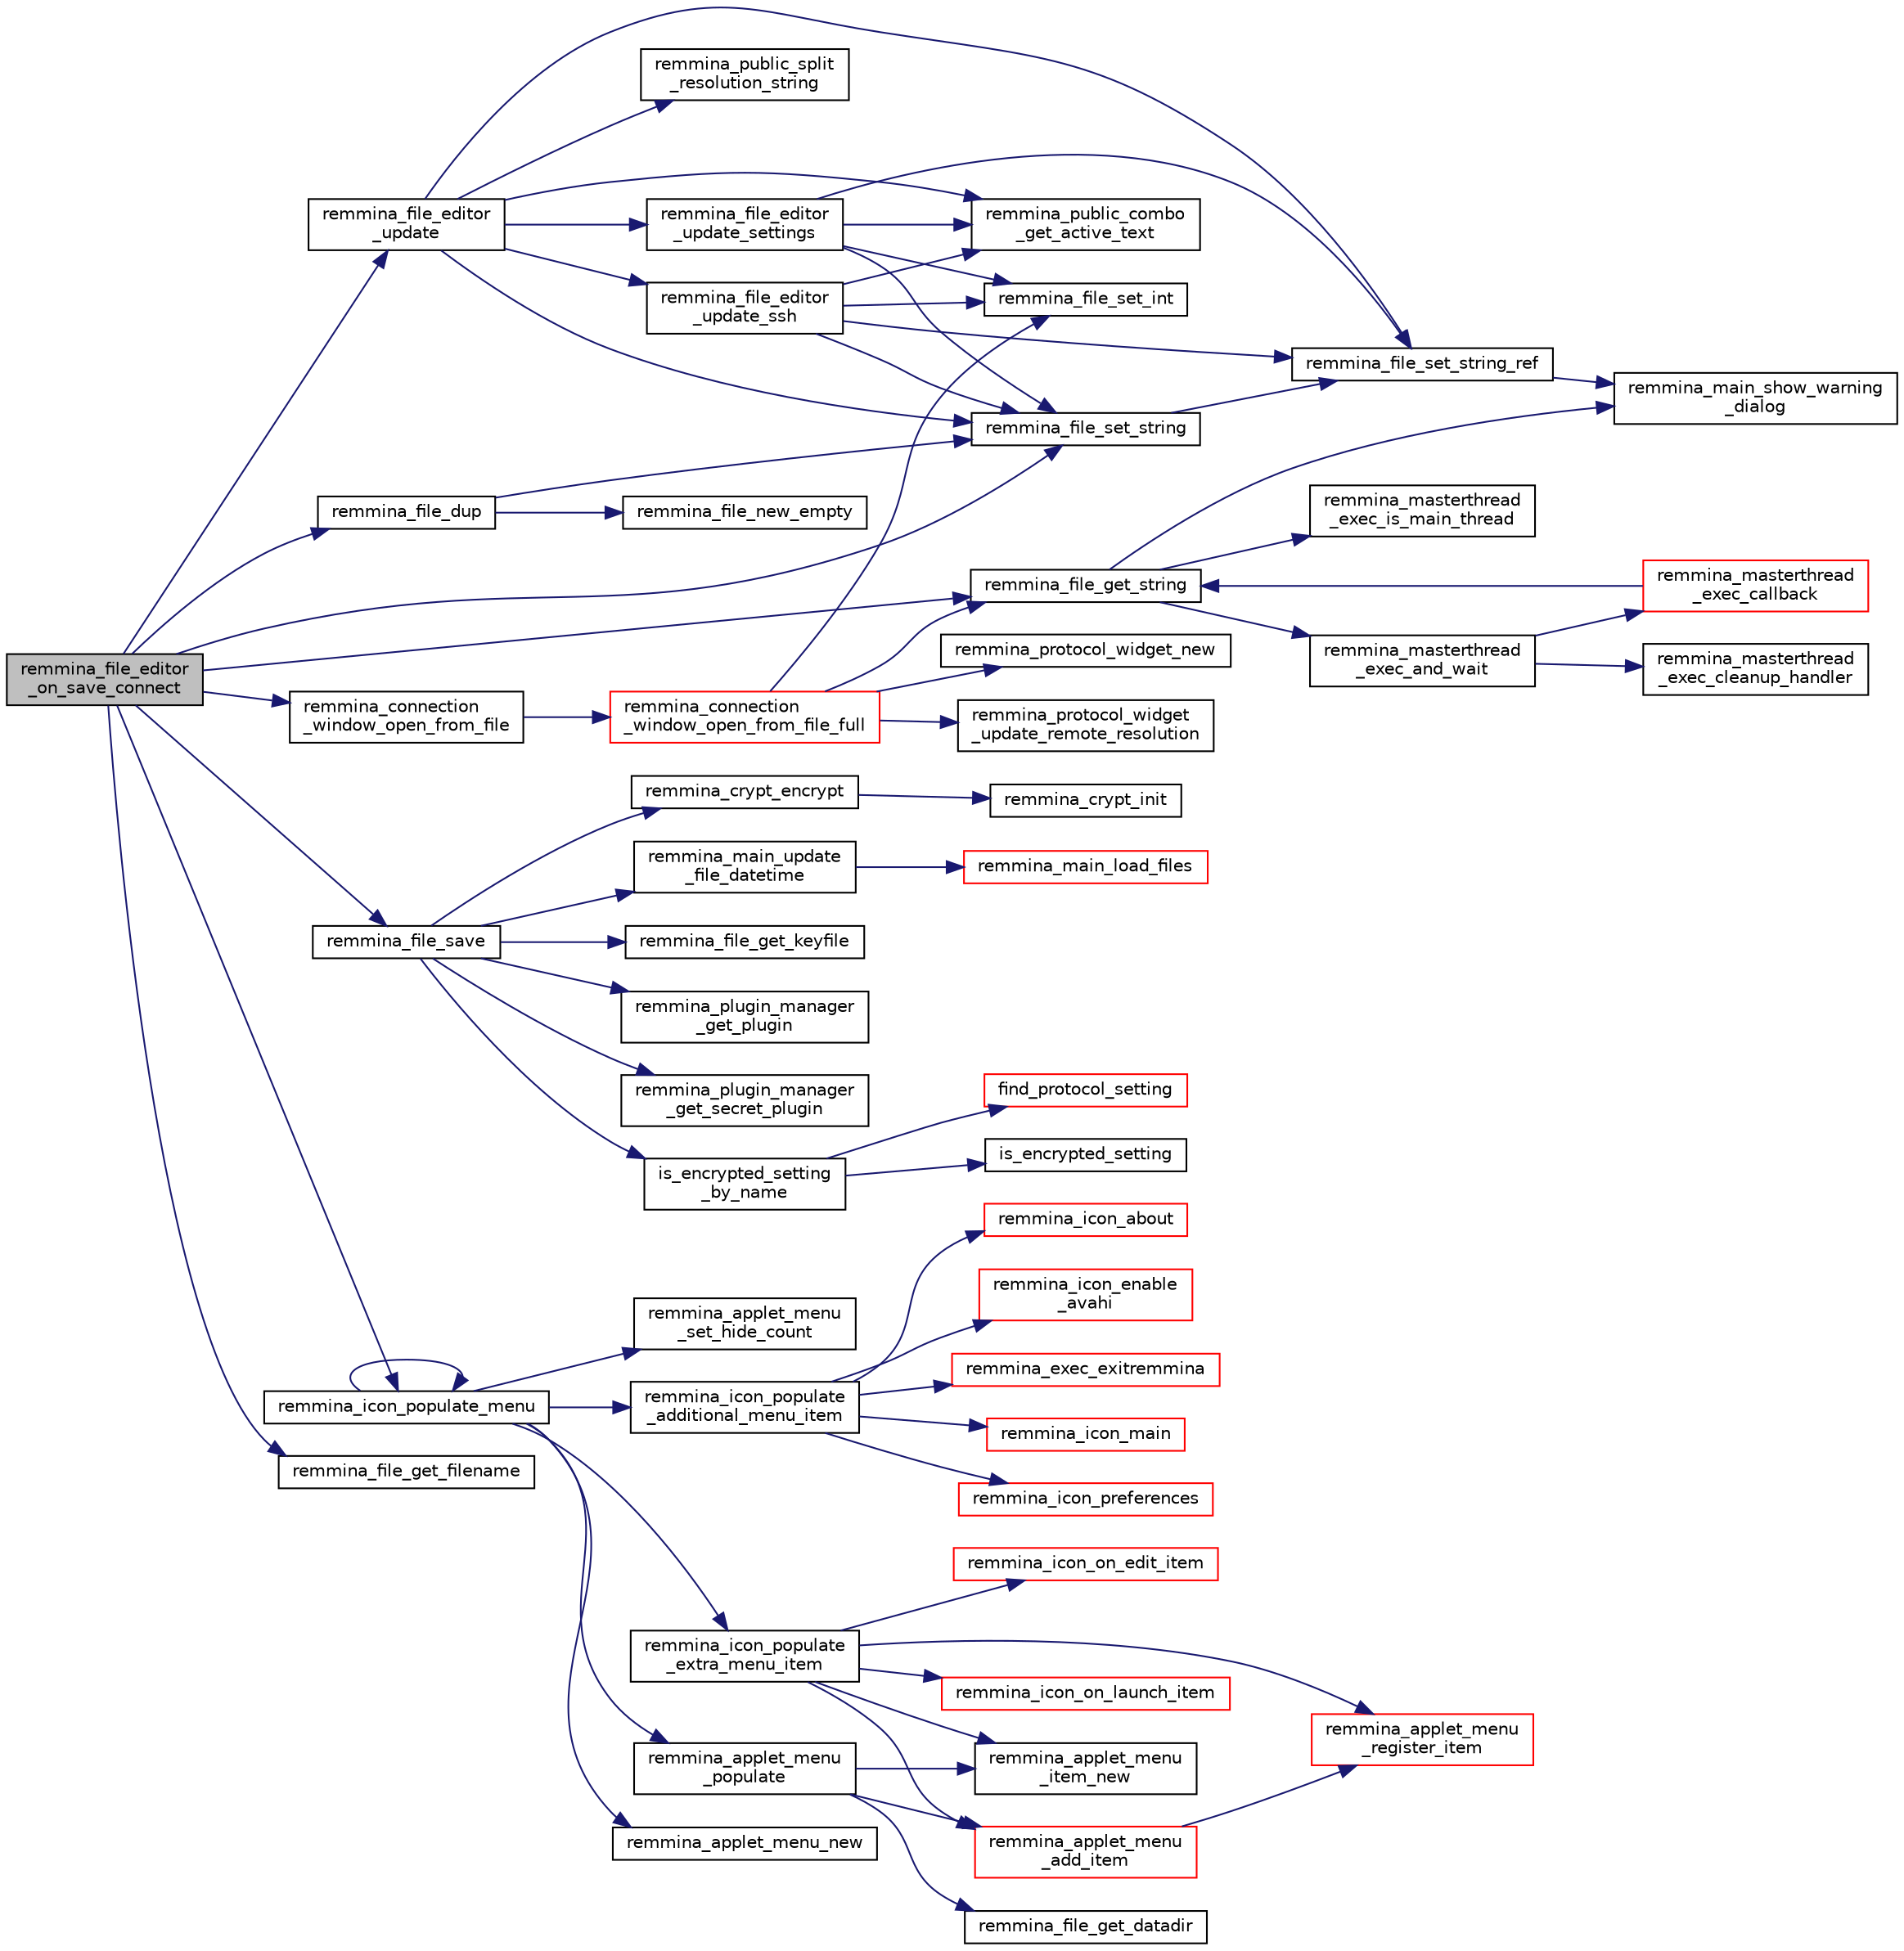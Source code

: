 digraph "remmina_file_editor_on_save_connect"
{
  edge [fontname="Helvetica",fontsize="10",labelfontname="Helvetica",labelfontsize="10"];
  node [fontname="Helvetica",fontsize="10",shape=record];
  rankdir="LR";
  Node3088 [label="remmina_file_editor\l_on_save_connect",height=0.2,width=0.4,color="black", fillcolor="grey75", style="filled", fontcolor="black"];
  Node3088 -> Node3089 [color="midnightblue",fontsize="10",style="solid",fontname="Helvetica"];
  Node3089 [label="remmina_file_editor\l_update",height=0.2,width=0.4,color="black", fillcolor="white", style="filled",URL="$remmina__file__editor_8c.html#ab5583c8b2ff4cfa003d7bdc69cff0067"];
  Node3089 -> Node3090 [color="midnightblue",fontsize="10",style="solid",fontname="Helvetica"];
  Node3090 [label="remmina_file_set_string",height=0.2,width=0.4,color="black", fillcolor="white", style="filled",URL="$remmina__file_8c.html#a85ca1ca2d0bf9ef29e490c6f4527a954"];
  Node3090 -> Node3091 [color="midnightblue",fontsize="10",style="solid",fontname="Helvetica"];
  Node3091 [label="remmina_file_set_string_ref",height=0.2,width=0.4,color="black", fillcolor="white", style="filled",URL="$remmina__file_8c.html#a74951c1067a1a5e1341f5e1c1206dec6"];
  Node3091 -> Node3092 [color="midnightblue",fontsize="10",style="solid",fontname="Helvetica"];
  Node3092 [label="remmina_main_show_warning\l_dialog",height=0.2,width=0.4,color="black", fillcolor="white", style="filled",URL="$remmina__main_8c.html#ad99b9c0bf2fa8c166a8b4a09e06ffdf7"];
  Node3089 -> Node3091 [color="midnightblue",fontsize="10",style="solid",fontname="Helvetica"];
  Node3089 -> Node3093 [color="midnightblue",fontsize="10",style="solid",fontname="Helvetica"];
  Node3093 [label="remmina_public_combo\l_get_active_text",height=0.2,width=0.4,color="black", fillcolor="white", style="filled",URL="$remmina__public_8c.html#af1679d83834c8409f23e00c555d677fb"];
  Node3089 -> Node3094 [color="midnightblue",fontsize="10",style="solid",fontname="Helvetica"];
  Node3094 [label="remmina_public_split\l_resolution_string",height=0.2,width=0.4,color="black", fillcolor="white", style="filled",URL="$remmina__public_8c.html#aaf3fdb980c24cd06965b85ebcdd79173"];
  Node3089 -> Node3095 [color="midnightblue",fontsize="10",style="solid",fontname="Helvetica"];
  Node3095 [label="remmina_file_editor\l_update_ssh",height=0.2,width=0.4,color="black", fillcolor="white", style="filled",URL="$remmina__file__editor_8c.html#af56d68ee8ab4f5e5a8f19188ebed0120"];
  Node3095 -> Node3091 [color="midnightblue",fontsize="10",style="solid",fontname="Helvetica"];
  Node3095 -> Node3093 [color="midnightblue",fontsize="10",style="solid",fontname="Helvetica"];
  Node3095 -> Node3096 [color="midnightblue",fontsize="10",style="solid",fontname="Helvetica"];
  Node3096 [label="remmina_file_set_int",height=0.2,width=0.4,color="black", fillcolor="white", style="filled",URL="$remmina__file_8c.html#af153b0d289ac93f6ecdaa15d5f3b9b8c"];
  Node3095 -> Node3090 [color="midnightblue",fontsize="10",style="solid",fontname="Helvetica"];
  Node3089 -> Node3097 [color="midnightblue",fontsize="10",style="solid",fontname="Helvetica"];
  Node3097 [label="remmina_file_editor\l_update_settings",height=0.2,width=0.4,color="black", fillcolor="white", style="filled",URL="$remmina__file__editor_8c.html#a1a88820e6278cc50eb59a6333c7f40dd"];
  Node3097 -> Node3090 [color="midnightblue",fontsize="10",style="solid",fontname="Helvetica"];
  Node3097 -> Node3091 [color="midnightblue",fontsize="10",style="solid",fontname="Helvetica"];
  Node3097 -> Node3093 [color="midnightblue",fontsize="10",style="solid",fontname="Helvetica"];
  Node3097 -> Node3096 [color="midnightblue",fontsize="10",style="solid",fontname="Helvetica"];
  Node3088 -> Node3098 [color="midnightblue",fontsize="10",style="solid",fontname="Helvetica"];
  Node3098 [label="remmina_file_save",height=0.2,width=0.4,color="black", fillcolor="white", style="filled",URL="$remmina__file_8c.html#a8c893a5deec9bc446bd89cc9973416c7"];
  Node3098 -> Node3099 [color="midnightblue",fontsize="10",style="solid",fontname="Helvetica"];
  Node3099 [label="remmina_file_get_keyfile",height=0.2,width=0.4,color="black", fillcolor="white", style="filled",URL="$remmina__file_8c.html#a89ec355adbf6e03ad16d7faf810af46f"];
  Node3098 -> Node3100 [color="midnightblue",fontsize="10",style="solid",fontname="Helvetica"];
  Node3100 [label="remmina_plugin_manager\l_get_plugin",height=0.2,width=0.4,color="black", fillcolor="white", style="filled",URL="$remmina__plugin__manager_8c.html#a3872c8656a8a3d5147bcc603471c1932"];
  Node3098 -> Node3101 [color="midnightblue",fontsize="10",style="solid",fontname="Helvetica"];
  Node3101 [label="remmina_plugin_manager\l_get_secret_plugin",height=0.2,width=0.4,color="black", fillcolor="white", style="filled",URL="$remmina__plugin__manager_8c.html#ad380a98f6624aa8c830015c8b428b7b4"];
  Node3098 -> Node3102 [color="midnightblue",fontsize="10",style="solid",fontname="Helvetica"];
  Node3102 [label="is_encrypted_setting\l_by_name",height=0.2,width=0.4,color="black", fillcolor="white", style="filled",URL="$remmina__file_8c.html#a72580559fa04082418a993fec4c77281"];
  Node3102 -> Node3103 [color="midnightblue",fontsize="10",style="solid",fontname="Helvetica"];
  Node3103 [label="find_protocol_setting",height=0.2,width=0.4,color="red", fillcolor="white", style="filled",URL="$remmina__file_8c.html#acc88ee6f5ba73bf9c3b05ab9368c952f"];
  Node3102 -> Node3105 [color="midnightblue",fontsize="10",style="solid",fontname="Helvetica"];
  Node3105 [label="is_encrypted_setting",height=0.2,width=0.4,color="black", fillcolor="white", style="filled",URL="$remmina__file_8c.html#a29920ae737817d3f6c673bacbbf11ca1"];
  Node3098 -> Node3106 [color="midnightblue",fontsize="10",style="solid",fontname="Helvetica"];
  Node3106 [label="remmina_crypt_encrypt",height=0.2,width=0.4,color="black", fillcolor="white", style="filled",URL="$remmina__crypt_8c.html#aa02cf0fed3eb68d6a89815c3ba3bf7b1"];
  Node3106 -> Node3107 [color="midnightblue",fontsize="10",style="solid",fontname="Helvetica"];
  Node3107 [label="remmina_crypt_init",height=0.2,width=0.4,color="black", fillcolor="white", style="filled",URL="$remmina__crypt_8c.html#ae097c169aefdd5d83a57fc1bde511171"];
  Node3098 -> Node3108 [color="midnightblue",fontsize="10",style="solid",fontname="Helvetica"];
  Node3108 [label="remmina_main_update\l_file_datetime",height=0.2,width=0.4,color="black", fillcolor="white", style="filled",URL="$remmina__main_8c.html#a5ae0372dafe41f96a09097c07d1b270a"];
  Node3108 -> Node3109 [color="midnightblue",fontsize="10",style="solid",fontname="Helvetica"];
  Node3109 [label="remmina_main_load_files",height=0.2,width=0.4,color="red", fillcolor="white", style="filled",URL="$remmina__main_8c.html#a3617295e74fa84edbd41dedc601402a7"];
  Node3088 -> Node3164 [color="midnightblue",fontsize="10",style="solid",fontname="Helvetica"];
  Node3164 [label="remmina_icon_populate_menu",height=0.2,width=0.4,color="black", fillcolor="white", style="filled",URL="$remmina__icon_8c.html#af80ed314f91d653237249d839c7fc3b2"];
  Node3164 -> Node3165 [color="midnightblue",fontsize="10",style="solid",fontname="Helvetica"];
  Node3165 [label="remmina_applet_menu_new",height=0.2,width=0.4,color="black", fillcolor="white", style="filled",URL="$remmina__applet__menu_8c.html#adc65e597bc73ddbda587caa929efe872"];
  Node3164 -> Node3166 [color="midnightblue",fontsize="10",style="solid",fontname="Helvetica"];
  Node3166 [label="remmina_applet_menu\l_set_hide_count",height=0.2,width=0.4,color="black", fillcolor="white", style="filled",URL="$remmina__applet__menu_8c.html#af2baabd1750dd1a95a0b36e601d99cfe"];
  Node3164 -> Node3167 [color="midnightblue",fontsize="10",style="solid",fontname="Helvetica"];
  Node3167 [label="remmina_applet_menu\l_populate",height=0.2,width=0.4,color="black", fillcolor="white", style="filled",URL="$remmina__applet__menu_8c.html#a8029065504aef0e850d79f3823d18f66"];
  Node3167 -> Node3117 [color="midnightblue",fontsize="10",style="solid",fontname="Helvetica"];
  Node3117 [label="remmina_file_get_datadir",height=0.2,width=0.4,color="black", fillcolor="white", style="filled",URL="$remmina__file__manager_8c.html#aa65bc30beb59d607ba430d966e7e27f5"];
  Node3167 -> Node3168 [color="midnightblue",fontsize="10",style="solid",fontname="Helvetica"];
  Node3168 [label="remmina_applet_menu\l_item_new",height=0.2,width=0.4,color="black", fillcolor="white", style="filled",URL="$remmina__applet__menu__item_8c.html#a8518d5abbcb0cf2ff0923e41d55e1a96"];
  Node3167 -> Node3169 [color="midnightblue",fontsize="10",style="solid",fontname="Helvetica"];
  Node3169 [label="remmina_applet_menu\l_add_item",height=0.2,width=0.4,color="red", fillcolor="white", style="filled",URL="$remmina__applet__menu_8c.html#a261d344be12cd270d8b81a26e1ad9d23"];
  Node3169 -> Node3172 [color="midnightblue",fontsize="10",style="solid",fontname="Helvetica"];
  Node3172 [label="remmina_applet_menu\l_register_item",height=0.2,width=0.4,color="red", fillcolor="white", style="filled",URL="$remmina__applet__menu_8c.html#abb924051b4e37930bed6aed12b653751"];
  Node3164 -> Node3174 [color="midnightblue",fontsize="10",style="solid",fontname="Helvetica"];
  Node3174 [label="remmina_icon_populate\l_extra_menu_item",height=0.2,width=0.4,color="black", fillcolor="white", style="filled",URL="$remmina__icon_8c.html#a2847311861df3a2f1c8bbcd35cf3fd6f"];
  Node3174 -> Node3168 [color="midnightblue",fontsize="10",style="solid",fontname="Helvetica"];
  Node3174 -> Node3169 [color="midnightblue",fontsize="10",style="solid",fontname="Helvetica"];
  Node3174 -> Node3172 [color="midnightblue",fontsize="10",style="solid",fontname="Helvetica"];
  Node3174 -> Node3175 [color="midnightblue",fontsize="10",style="solid",fontname="Helvetica"];
  Node3175 [label="remmina_icon_on_launch_item",height=0.2,width=0.4,color="red", fillcolor="white", style="filled",URL="$remmina__icon_8c.html#ad1699688680e12abcfd5c74dd2f76d83"];
  Node3174 -> Node3442 [color="midnightblue",fontsize="10",style="solid",fontname="Helvetica"];
  Node3442 [label="remmina_icon_on_edit_item",height=0.2,width=0.4,color="red", fillcolor="white", style="filled",URL="$remmina__icon_8c.html#af8708120906a8dc41a7998ebf9ecd129"];
  Node3164 -> Node3443 [color="midnightblue",fontsize="10",style="solid",fontname="Helvetica"];
  Node3443 [label="remmina_icon_populate\l_additional_menu_item",height=0.2,width=0.4,color="black", fillcolor="white", style="filled",URL="$remmina__icon_8c.html#a8aaf73ed94cf20dcce1c7be26262cb56"];
  Node3443 -> Node3444 [color="midnightblue",fontsize="10",style="solid",fontname="Helvetica"];
  Node3444 [label="remmina_icon_main",height=0.2,width=0.4,color="red", fillcolor="white", style="filled",URL="$remmina__icon_8c.html#a920476110ab6410c8fc8cf734109e497"];
  Node3443 -> Node3445 [color="midnightblue",fontsize="10",style="solid",fontname="Helvetica"];
  Node3445 [label="remmina_icon_preferences",height=0.2,width=0.4,color="red", fillcolor="white", style="filled",URL="$remmina__icon_8c.html#ad3b0e3d12e4854eae05b1afea19da404"];
  Node3443 -> Node3446 [color="midnightblue",fontsize="10",style="solid",fontname="Helvetica"];
  Node3446 [label="remmina_icon_about",height=0.2,width=0.4,color="red", fillcolor="white", style="filled",URL="$remmina__icon_8c.html#a5cdf1958ef01e49889bcee2e90e2cf71"];
  Node3443 -> Node3447 [color="midnightblue",fontsize="10",style="solid",fontname="Helvetica"];
  Node3447 [label="remmina_icon_enable\l_avahi",height=0.2,width=0.4,color="red", fillcolor="white", style="filled",URL="$remmina__icon_8c.html#ac424cc450aa98c2a0fe2494cddff48a6"];
  Node3443 -> Node3411 [color="midnightblue",fontsize="10",style="solid",fontname="Helvetica"];
  Node3411 [label="remmina_exec_exitremmina",height=0.2,width=0.4,color="red", fillcolor="white", style="filled",URL="$remmina__exec_8c.html#a206abe0e916081b29c5faa52330e2271"];
  Node3164 -> Node3164 [color="midnightblue",fontsize="10",style="solid",fontname="Helvetica"];
  Node3088 -> Node3288 [color="midnightblue",fontsize="10",style="solid",fontname="Helvetica"];
  Node3288 [label="remmina_file_dup",height=0.2,width=0.4,color="black", fillcolor="white", style="filled",URL="$remmina__file_8c.html#a3fb992fced83e0f1c4e4e3c8d2206be5"];
  Node3288 -> Node3119 [color="midnightblue",fontsize="10",style="solid",fontname="Helvetica"];
  Node3119 [label="remmina_file_new_empty",height=0.2,width=0.4,color="black", fillcolor="white", style="filled",URL="$remmina__file_8c.html#adab087b7139756f029020a87a5438cfa"];
  Node3288 -> Node3090 [color="midnightblue",fontsize="10",style="solid",fontname="Helvetica"];
  Node3088 -> Node3155 [color="midnightblue",fontsize="10",style="solid",fontname="Helvetica"];
  Node3155 [label="remmina_file_get_filename",height=0.2,width=0.4,color="black", fillcolor="white", style="filled",URL="$remmina__file_8c.html#ad1e4f3a0f64cd98e301044b6c38a1f1d"];
  Node3088 -> Node3090 [color="midnightblue",fontsize="10",style="solid",fontname="Helvetica"];
  Node3088 -> Node3121 [color="midnightblue",fontsize="10",style="solid",fontname="Helvetica"];
  Node3121 [label="remmina_file_get_string",height=0.2,width=0.4,color="black", fillcolor="white", style="filled",URL="$remmina__file_8c.html#a8eb1b213d9d08c6ad13683ce05f4355e"];
  Node3121 -> Node3122 [color="midnightblue",fontsize="10",style="solid",fontname="Helvetica"];
  Node3122 [label="remmina_masterthread\l_exec_is_main_thread",height=0.2,width=0.4,color="black", fillcolor="white", style="filled",URL="$remmina__masterthread__exec_8c.html#a3a52e863a3a3da6da6bb5d36c13b7ff4"];
  Node3121 -> Node3123 [color="midnightblue",fontsize="10",style="solid",fontname="Helvetica"];
  Node3123 [label="remmina_masterthread\l_exec_and_wait",height=0.2,width=0.4,color="black", fillcolor="white", style="filled",URL="$remmina__masterthread__exec_8c.html#a14628c2470cac50e87916a70ea05c97d"];
  Node3123 -> Node3124 [color="midnightblue",fontsize="10",style="solid",fontname="Helvetica"];
  Node3124 [label="remmina_masterthread\l_exec_cleanup_handler",height=0.2,width=0.4,color="black", fillcolor="white", style="filled",URL="$remmina__masterthread__exec_8c.html#a94985f15fd0d27c037824ee90b0ecd3c"];
  Node3123 -> Node3125 [color="midnightblue",fontsize="10",style="solid",fontname="Helvetica"];
  Node3125 [label="remmina_masterthread\l_exec_callback",height=0.2,width=0.4,color="red", fillcolor="white", style="filled",URL="$remmina__masterthread__exec_8c.html#ae5c4d736f1856249c255430e010a179f"];
  Node3125 -> Node3121 [color="midnightblue",fontsize="10",style="solid",fontname="Helvetica"];
  Node3121 -> Node3092 [color="midnightblue",fontsize="10",style="solid",fontname="Helvetica"];
  Node3088 -> Node3247 [color="midnightblue",fontsize="10",style="solid",fontname="Helvetica"];
  Node3247 [label="remmina_connection\l_window_open_from_file",height=0.2,width=0.4,color="black", fillcolor="white", style="filled",URL="$remmina__connection__window_8c.html#a1c7f722a89609523cc4de079cc82f23c"];
  Node3247 -> Node3248 [color="midnightblue",fontsize="10",style="solid",fontname="Helvetica"];
  Node3248 [label="remmina_connection\l_window_open_from_file_full",height=0.2,width=0.4,color="red", fillcolor="white", style="filled",URL="$remmina__connection__window_8c.html#adbf2b670ca3bae96a99cb0b36021a961"];
  Node3248 -> Node3249 [color="midnightblue",fontsize="10",style="solid",fontname="Helvetica"];
  Node3249 [label="remmina_protocol_widget_new",height=0.2,width=0.4,color="black", fillcolor="white", style="filled",URL="$remmina__protocol__widget_8c.html#a5c2137462d3168e90c812f1ce75a6e62"];
  Node3248 -> Node3250 [color="midnightblue",fontsize="10",style="solid",fontname="Helvetica"];
  Node3250 [label="remmina_protocol_widget\l_update_remote_resolution",height=0.2,width=0.4,color="black", fillcolor="white", style="filled",URL="$remmina__protocol__widget_8c.html#a75c70486dec7682aeccaab235e65f6a1"];
  Node3248 -> Node3121 [color="midnightblue",fontsize="10",style="solid",fontname="Helvetica"];
  Node3248 -> Node3096 [color="midnightblue",fontsize="10",style="solid",fontname="Helvetica"];
}
